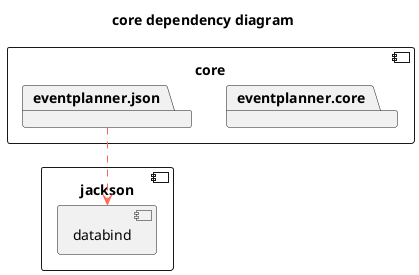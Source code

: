 
@startuml core_architecture
title core dependency diagram
skinparam useBetaStyle true

<style>
    .package {
        BackgroundColor Khaki
    }
</style>

skinparam component {
  ArrowColor #FF6655
}


component [core] {
        package eventplanner.core
        package eventplanner.json
    }

component [jackson] {
    component [databind] as db
}

eventplanner.json ..> db

@enduml
